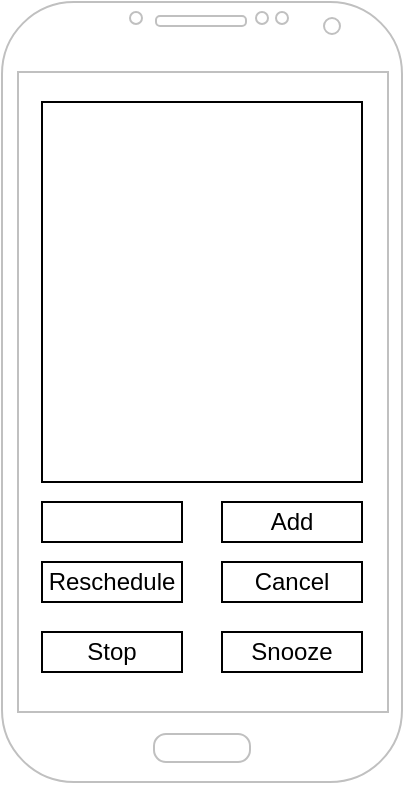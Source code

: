 <mxfile version="24.4.13" type="device">
  <diagram name="Page-1" id="dMI2rKK53Vh3FiDsMVYX">
    <mxGraphModel dx="1114" dy="698" grid="1" gridSize="10" guides="1" tooltips="1" connect="1" arrows="1" fold="1" page="1" pageScale="1" pageWidth="1100" pageHeight="850" math="0" shadow="0">
      <root>
        <mxCell id="0" />
        <mxCell id="1" parent="0" />
        <mxCell id="GC2M8OReJueH_8g-Qu7f-1" value="" style="verticalLabelPosition=bottom;verticalAlign=top;html=1;shadow=0;dashed=0;strokeWidth=1;shape=mxgraph.android.phone2;strokeColor=#c0c0c0;" parent="1" vertex="1">
          <mxGeometry x="440" y="120" width="200" height="390" as="geometry" />
        </mxCell>
        <mxCell id="GC2M8OReJueH_8g-Qu7f-2" value="" style="rounded=0;whiteSpace=wrap;html=1;" parent="1" vertex="1">
          <mxGeometry x="460" y="170" width="160" height="190" as="geometry" />
        </mxCell>
        <mxCell id="GC2M8OReJueH_8g-Qu7f-3" value="Cancel" style="rounded=0;whiteSpace=wrap;html=1;" parent="1" vertex="1">
          <mxGeometry x="550" y="400" width="70" height="20" as="geometry" />
        </mxCell>
        <mxCell id="GC2M8OReJueH_8g-Qu7f-4" value="Add" style="rounded=0;whiteSpace=wrap;html=1;" parent="1" vertex="1">
          <mxGeometry x="550" y="370" width="70" height="20" as="geometry" />
        </mxCell>
        <mxCell id="GC2M8OReJueH_8g-Qu7f-5" value="Snooze" style="rounded=0;whiteSpace=wrap;html=1;" parent="1" vertex="1">
          <mxGeometry x="550" y="435" width="70" height="20" as="geometry" />
        </mxCell>
        <mxCell id="GC2M8OReJueH_8g-Qu7f-6" value="Stop" style="rounded=0;whiteSpace=wrap;html=1;" parent="1" vertex="1">
          <mxGeometry x="460" y="435" width="70" height="20" as="geometry" />
        </mxCell>
        <mxCell id="GC2M8OReJueH_8g-Qu7f-7" value="Reschedule" style="rounded=0;whiteSpace=wrap;html=1;" parent="1" vertex="1">
          <mxGeometry x="460" y="400" width="70" height="20" as="geometry" />
        </mxCell>
        <mxCell id="66uwiiF9Dc5FhNrqwKK_-1" value="" style="rounded=0;whiteSpace=wrap;html=1;" vertex="1" parent="1">
          <mxGeometry x="460" y="370" width="70" height="20" as="geometry" />
        </mxCell>
      </root>
    </mxGraphModel>
  </diagram>
</mxfile>
